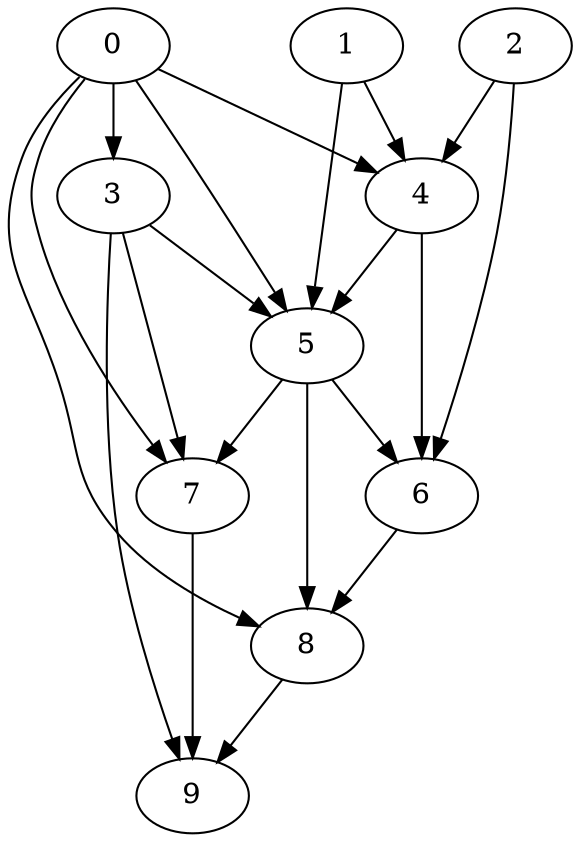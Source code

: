 digraph "Random_Nodes_10_Density_2.00_CCR_10.00_WeightType_Random_Heterogeneous-4-2-strong" {
0 [Weight=5];
2 [Weight=7];
3 [Weight=8];
1 [Weight=3];
4 [Weight=5];
5 [Weight=5];
6 [Weight=2];
7 [Weight=2];
8 [Weight=3];
9 [Weight=9];
3 -> 7 [Weight=42];
0 -> 8 [Weight=17];
6 -> 8 [Weight=29];
5 -> 7 [Weight=25];
1 -> 4 [Weight=12];
2 -> 4 [Weight=33];
0 -> 5 [Weight=21];
5 -> 6 [Weight=21];
2 -> 6 [Weight=29];
3 -> 9 [Weight=42];
8 -> 9 [Weight=29];
0 -> 7 [Weight=12];
0 -> 3 [Weight=12];
7 -> 9 [Weight=37];
5 -> 8 [Weight=17];
1 -> 5 [Weight=21];
4 -> 5 [Weight=8];
0 -> 4 [Weight=37];
4 -> 6 [Weight=21];
3 -> 5 [Weight=25];
}
